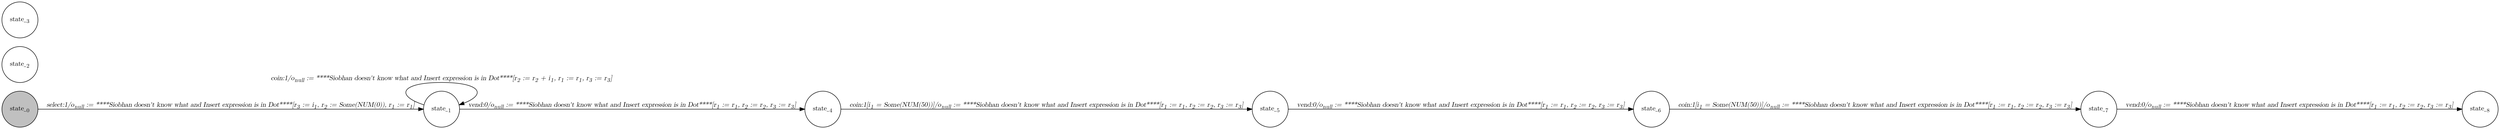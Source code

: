 digraph Michaels{
   graph [rankdir="LR", fontname="Latin Modern Math"];
   node [color="black", fillcolor="white", shape="circle", style="filled", fontname="Latin Modern Math"];
   edge [fontname="Latin Modern Math"];

   State_0[fillcolor="gray", label=<state_<sub>0</sub>>];
   State_1[label=<state_<sub>1</sub>>];
   State_2[label=<state_<sub>2</sub>>];
   State_3[label=<state_<sub>3</sub>>];
   State_4[label=<state_<sub>4</sub>>];
   State_5[label=<state_<sub>5</sub>>];
   State_6[label=<state_<sub>6</sub>>];
   State_7[label=<state_<sub>7</sub>>];
   State_8[label=<state_<sub>8</sub>>];

   State_0->State_1[label=<<i>select:1/o<sub>null</sub> := ****Siobhan doesn't know what and Insert expression is in Dot****&#91;r<sub>3</sub> := i<sub>1</sub>, r<sub>2</sub> := Some(NUM(0)), r<sub>1</sub> := r<sub>1</sub>&#93;</i>>];
   State_1->State_1[label=<<i>coin:1/o<sub>null</sub> := ****Siobhan doesn't know what and Insert expression is in Dot****&#91;r<sub>2</sub> := r<sub>2</sub> + i<sub>1</sub>, r<sub>1</sub> := r<sub>1</sub>, r<sub>3</sub> := r<sub>3</sub>&#93;</i>>];
   State_1->State_4[label=<<i>vend:0/o<sub>null</sub> := ****Siobhan doesn't know what and Insert expression is in Dot****&#91;r<sub>1</sub> := r<sub>1</sub>, r<sub>2</sub> := r<sub>2</sub>, r<sub>3</sub> := r<sub>3</sub>&#93;</i>>];
   State_4->State_5[label=<<i>coin:1&#91;i<sub>1</sub> = Some(NUM(50))&#93;/o<sub>null</sub> := ****Siobhan doesn't know what and Insert expression is in Dot****&#91;r<sub>1</sub> := r<sub>1</sub>, r<sub>2</sub> := r<sub>2</sub>, r<sub>3</sub> := r<sub>3</sub>&#93;</i>>];
   State_5->State_6[label=<<i>vend:0/o<sub>null</sub> := ****Siobhan doesn't know what and Insert expression is in Dot****&#91;r<sub>1</sub> := r<sub>1</sub>, r<sub>2</sub> := r<sub>2</sub>, r<sub>3</sub> := r<sub>3</sub>&#93;</i>>];
   State_6->State_7[label=<<i>coin:1&#91;i<sub>1</sub> = Some(NUM(50))&#93;/o<sub>null</sub> := ****Siobhan doesn't know what and Insert expression is in Dot****&#91;r<sub>1</sub> := r<sub>1</sub>, r<sub>2</sub> := r<sub>2</sub>, r<sub>3</sub> := r<sub>3</sub>&#93;</i>>];
   State_7->State_8[label=<<i>vend:0/o<sub>null</sub> := ****Siobhan doesn't know what and Insert expression is in Dot****&#91;r<sub>1</sub> := r<sub>1</sub>, r<sub>2</sub> := r<sub>2</sub>, r<sub>3</sub> := r<sub>3</sub>&#93;</i>>];
}
